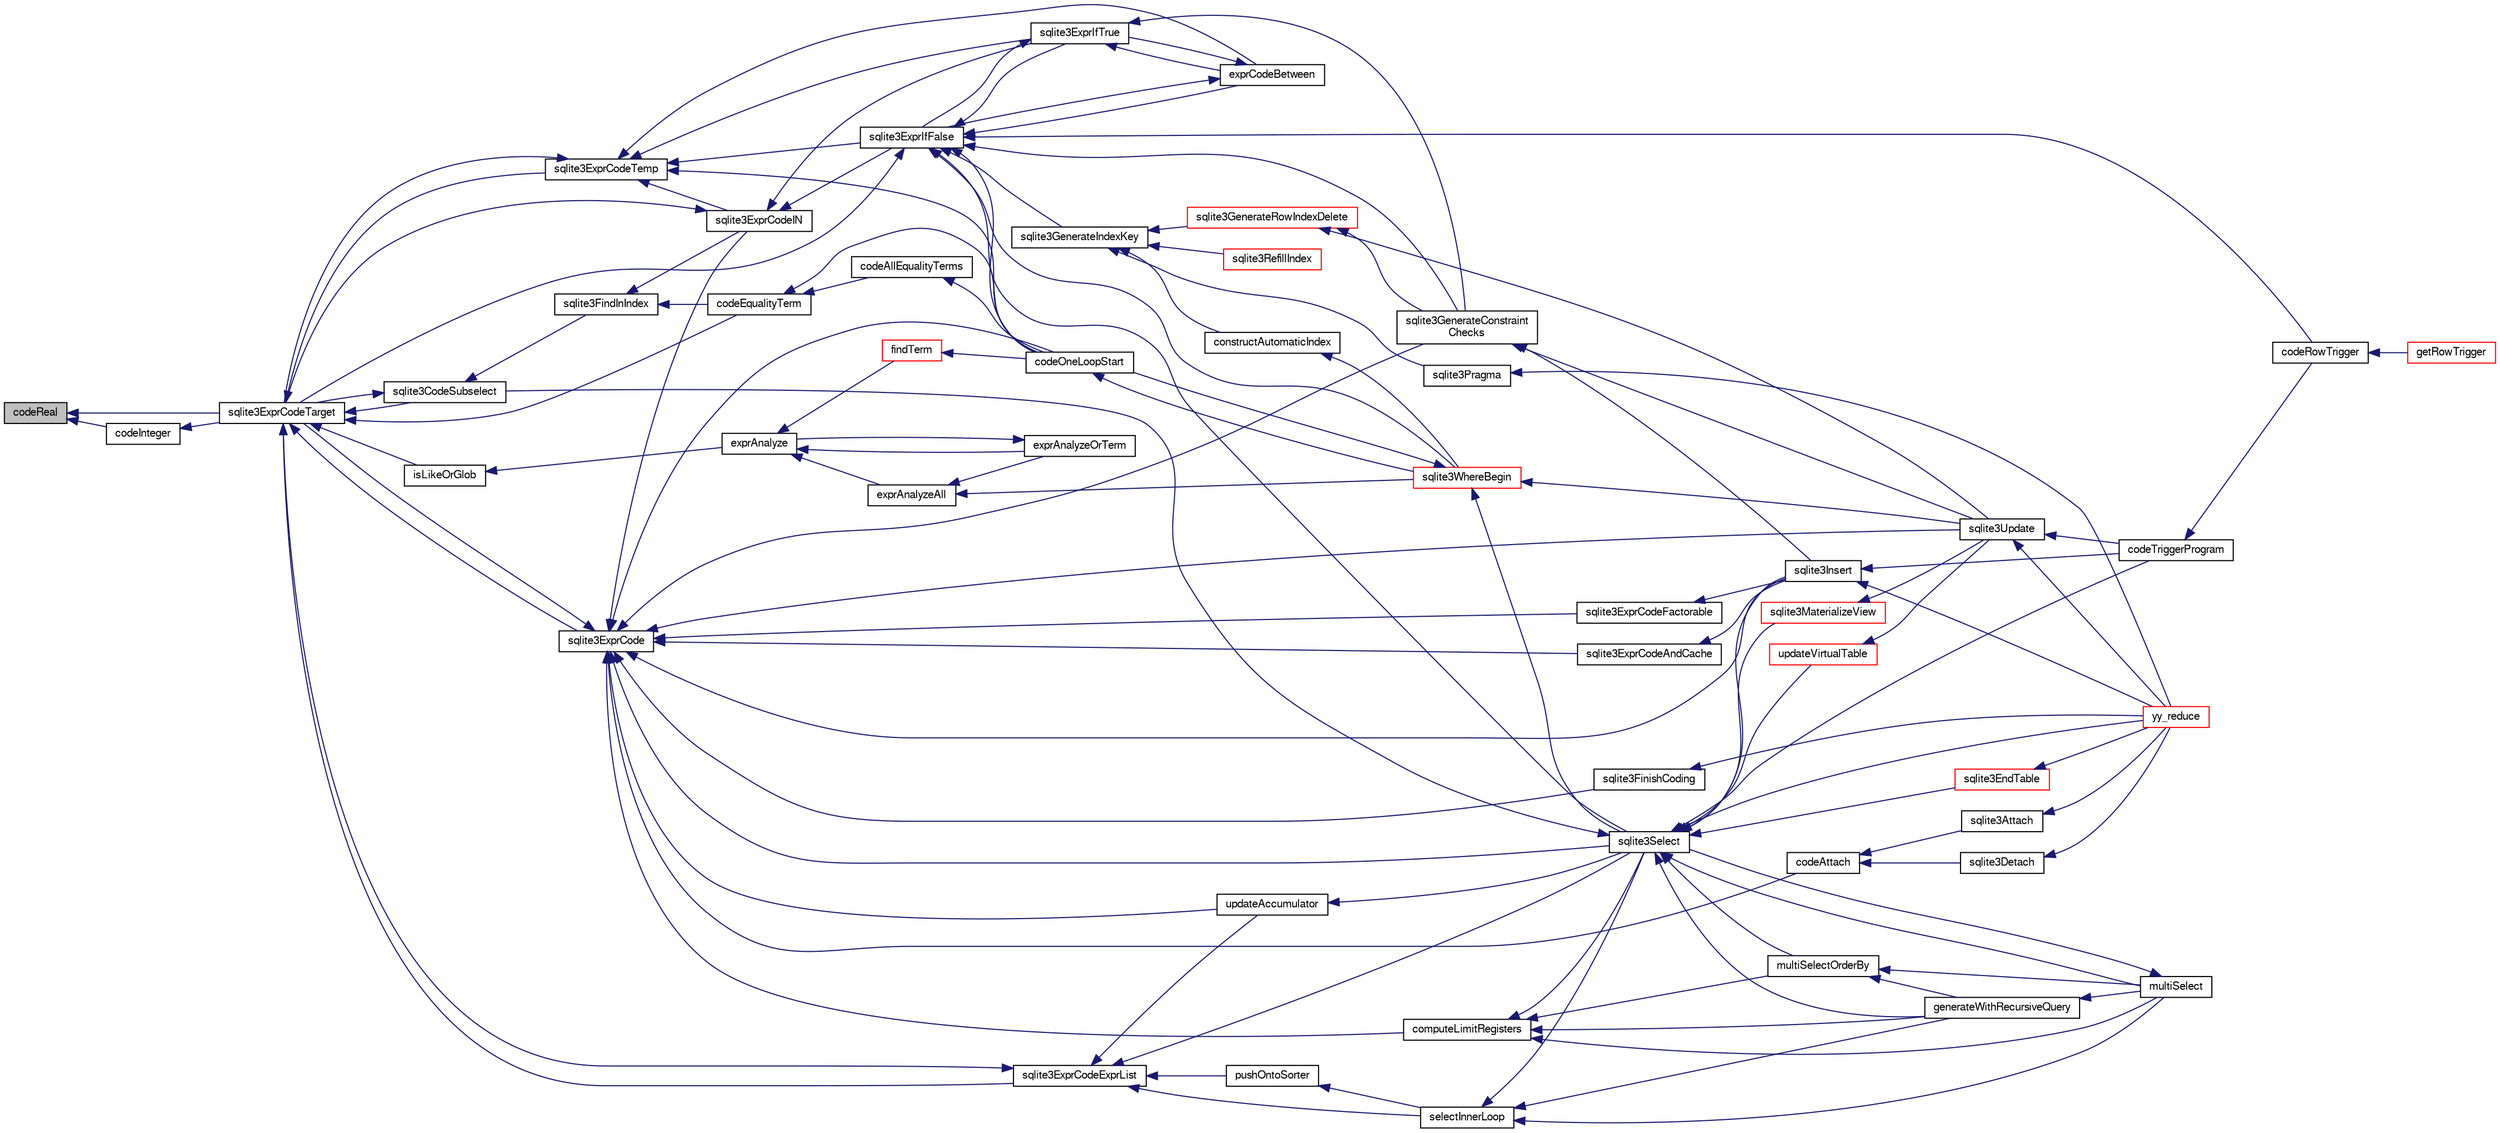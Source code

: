 digraph "codeReal"
{
  edge [fontname="FreeSans",fontsize="10",labelfontname="FreeSans",labelfontsize="10"];
  node [fontname="FreeSans",fontsize="10",shape=record];
  rankdir="LR";
  Node55694 [label="codeReal",height=0.2,width=0.4,color="black", fillcolor="grey75", style="filled", fontcolor="black"];
  Node55694 -> Node55695 [dir="back",color="midnightblue",fontsize="10",style="solid",fontname="FreeSans"];
  Node55695 [label="codeInteger",height=0.2,width=0.4,color="black", fillcolor="white", style="filled",URL="$sqlite3_8c.html#aed36006f29dec5c2f70f13c970ce6961"];
  Node55695 -> Node55696 [dir="back",color="midnightblue",fontsize="10",style="solid",fontname="FreeSans"];
  Node55696 [label="sqlite3ExprCodeTarget",height=0.2,width=0.4,color="black", fillcolor="white", style="filled",URL="$sqlite3_8c.html#a4f308397a0a3ed299ed31aaa1ae2a293"];
  Node55696 -> Node55697 [dir="back",color="midnightblue",fontsize="10",style="solid",fontname="FreeSans"];
  Node55697 [label="sqlite3CodeSubselect",height=0.2,width=0.4,color="black", fillcolor="white", style="filled",URL="$sqlite3_8c.html#aa69b46d2204a1d1b110107a1be12ee0c"];
  Node55697 -> Node55698 [dir="back",color="midnightblue",fontsize="10",style="solid",fontname="FreeSans"];
  Node55698 [label="sqlite3FindInIndex",height=0.2,width=0.4,color="black", fillcolor="white", style="filled",URL="$sqlite3_8c.html#af7d8c56ab0231f44bb5f87b3fafeffb2"];
  Node55698 -> Node55699 [dir="back",color="midnightblue",fontsize="10",style="solid",fontname="FreeSans"];
  Node55699 [label="sqlite3ExprCodeIN",height=0.2,width=0.4,color="black", fillcolor="white", style="filled",URL="$sqlite3_8c.html#ad9cf4f5b5ffb90c24a4a0900c8626193"];
  Node55699 -> Node55696 [dir="back",color="midnightblue",fontsize="10",style="solid",fontname="FreeSans"];
  Node55699 -> Node55700 [dir="back",color="midnightblue",fontsize="10",style="solid",fontname="FreeSans"];
  Node55700 [label="sqlite3ExprIfTrue",height=0.2,width=0.4,color="black", fillcolor="white", style="filled",URL="$sqlite3_8c.html#ad93a55237c23e1b743ab1f59df1a1444"];
  Node55700 -> Node55701 [dir="back",color="midnightblue",fontsize="10",style="solid",fontname="FreeSans"];
  Node55701 [label="exprCodeBetween",height=0.2,width=0.4,color="black", fillcolor="white", style="filled",URL="$sqlite3_8c.html#abd053493214542bca8f406f42145d173"];
  Node55701 -> Node55700 [dir="back",color="midnightblue",fontsize="10",style="solid",fontname="FreeSans"];
  Node55701 -> Node55702 [dir="back",color="midnightblue",fontsize="10",style="solid",fontname="FreeSans"];
  Node55702 [label="sqlite3ExprIfFalse",height=0.2,width=0.4,color="black", fillcolor="white", style="filled",URL="$sqlite3_8c.html#af97ecccb5d56e321e118414b08f65b71"];
  Node55702 -> Node55696 [dir="back",color="midnightblue",fontsize="10",style="solid",fontname="FreeSans"];
  Node55702 -> Node55701 [dir="back",color="midnightblue",fontsize="10",style="solid",fontname="FreeSans"];
  Node55702 -> Node55700 [dir="back",color="midnightblue",fontsize="10",style="solid",fontname="FreeSans"];
  Node55702 -> Node55703 [dir="back",color="midnightblue",fontsize="10",style="solid",fontname="FreeSans"];
  Node55703 [label="sqlite3GenerateIndexKey",height=0.2,width=0.4,color="black", fillcolor="white", style="filled",URL="$sqlite3_8c.html#ab85ac93d5c5e6760f45f07897be7f272"];
  Node55703 -> Node55704 [dir="back",color="midnightblue",fontsize="10",style="solid",fontname="FreeSans"];
  Node55704 [label="sqlite3RefillIndex",height=0.2,width=0.4,color="red", fillcolor="white", style="filled",URL="$sqlite3_8c.html#a17be5b679d9181b961ea9ba4a18d4f80"];
  Node55703 -> Node55715 [dir="back",color="midnightblue",fontsize="10",style="solid",fontname="FreeSans"];
  Node55715 [label="sqlite3GenerateRowIndexDelete",height=0.2,width=0.4,color="red", fillcolor="white", style="filled",URL="$sqlite3_8c.html#a09c23ae08a7c469d62705f067d7a2135"];
  Node55715 -> Node55729 [dir="back",color="midnightblue",fontsize="10",style="solid",fontname="FreeSans"];
  Node55729 [label="sqlite3GenerateConstraint\lChecks",height=0.2,width=0.4,color="black", fillcolor="white", style="filled",URL="$sqlite3_8c.html#aef639c1e6a0c0a67ca6e7690ad931bd2"];
  Node55729 -> Node55727 [dir="back",color="midnightblue",fontsize="10",style="solid",fontname="FreeSans"];
  Node55727 [label="sqlite3Insert",height=0.2,width=0.4,color="black", fillcolor="white", style="filled",URL="$sqlite3_8c.html#a5b17c9c2000bae6bdff8e6be48d7dc2b"];
  Node55727 -> Node55720 [dir="back",color="midnightblue",fontsize="10",style="solid",fontname="FreeSans"];
  Node55720 [label="codeTriggerProgram",height=0.2,width=0.4,color="black", fillcolor="white", style="filled",URL="$sqlite3_8c.html#a120801f59d9281d201d2ff4b2606836e"];
  Node55720 -> Node55721 [dir="back",color="midnightblue",fontsize="10",style="solid",fontname="FreeSans"];
  Node55721 [label="codeRowTrigger",height=0.2,width=0.4,color="black", fillcolor="white", style="filled",URL="$sqlite3_8c.html#a463cea5aaaf388b560b206570a0022fc"];
  Node55721 -> Node55722 [dir="back",color="midnightblue",fontsize="10",style="solid",fontname="FreeSans"];
  Node55722 [label="getRowTrigger",height=0.2,width=0.4,color="red", fillcolor="white", style="filled",URL="$sqlite3_8c.html#a69626ef20b540d1a2b19cf56f3f45689"];
  Node55727 -> Node55707 [dir="back",color="midnightblue",fontsize="10",style="solid",fontname="FreeSans"];
  Node55707 [label="yy_reduce",height=0.2,width=0.4,color="red", fillcolor="white", style="filled",URL="$sqlite3_8c.html#a7c419a9b25711c666a9a2449ef377f14"];
  Node55729 -> Node55725 [dir="back",color="midnightblue",fontsize="10",style="solid",fontname="FreeSans"];
  Node55725 [label="sqlite3Update",height=0.2,width=0.4,color="black", fillcolor="white", style="filled",URL="$sqlite3_8c.html#ac5aa67c46e8cc8174566fabe6809fafa"];
  Node55725 -> Node55720 [dir="back",color="midnightblue",fontsize="10",style="solid",fontname="FreeSans"];
  Node55725 -> Node55707 [dir="back",color="midnightblue",fontsize="10",style="solid",fontname="FreeSans"];
  Node55715 -> Node55725 [dir="back",color="midnightblue",fontsize="10",style="solid",fontname="FreeSans"];
  Node55703 -> Node55730 [dir="back",color="midnightblue",fontsize="10",style="solid",fontname="FreeSans"];
  Node55730 [label="sqlite3Pragma",height=0.2,width=0.4,color="black", fillcolor="white", style="filled",URL="$sqlite3_8c.html#a111391370f58f8e6a6eca51fd34d62ed"];
  Node55730 -> Node55707 [dir="back",color="midnightblue",fontsize="10",style="solid",fontname="FreeSans"];
  Node55703 -> Node55731 [dir="back",color="midnightblue",fontsize="10",style="solid",fontname="FreeSans"];
  Node55731 [label="constructAutomaticIndex",height=0.2,width=0.4,color="black", fillcolor="white", style="filled",URL="$sqlite3_8c.html#aad43d38bc718f4c8e8d0dd8f33ed526f"];
  Node55731 -> Node55732 [dir="back",color="midnightblue",fontsize="10",style="solid",fontname="FreeSans"];
  Node55732 [label="sqlite3WhereBegin",height=0.2,width=0.4,color="red", fillcolor="white", style="filled",URL="$sqlite3_8c.html#acad049f5c9a96a8118cffd5e5ce89f7c"];
  Node55732 -> Node55735 [dir="back",color="midnightblue",fontsize="10",style="solid",fontname="FreeSans"];
  Node55735 [label="sqlite3Select",height=0.2,width=0.4,color="black", fillcolor="white", style="filled",URL="$sqlite3_8c.html#a2465ee8c956209ba4b272477b7c21a45"];
  Node55735 -> Node55697 [dir="back",color="midnightblue",fontsize="10",style="solid",fontname="FreeSans"];
  Node55735 -> Node55710 [dir="back",color="midnightblue",fontsize="10",style="solid",fontname="FreeSans"];
  Node55710 [label="sqlite3EndTable",height=0.2,width=0.4,color="red", fillcolor="white", style="filled",URL="$sqlite3_8c.html#a7b5f2c66c0f0b6f819d970ca389768b0"];
  Node55710 -> Node55707 [dir="back",color="midnightblue",fontsize="10",style="solid",fontname="FreeSans"];
  Node55735 -> Node55736 [dir="back",color="midnightblue",fontsize="10",style="solid",fontname="FreeSans"];
  Node55736 [label="sqlite3MaterializeView",height=0.2,width=0.4,color="red", fillcolor="white", style="filled",URL="$sqlite3_8c.html#a4557984b0b75f998fb0c3f231c9b1def"];
  Node55736 -> Node55725 [dir="back",color="midnightblue",fontsize="10",style="solid",fontname="FreeSans"];
  Node55735 -> Node55727 [dir="back",color="midnightblue",fontsize="10",style="solid",fontname="FreeSans"];
  Node55735 -> Node55737 [dir="back",color="midnightblue",fontsize="10",style="solid",fontname="FreeSans"];
  Node55737 [label="generateWithRecursiveQuery",height=0.2,width=0.4,color="black", fillcolor="white", style="filled",URL="$sqlite3_8c.html#ade2c3663fa9c3b9676507984b9483942"];
  Node55737 -> Node55738 [dir="back",color="midnightblue",fontsize="10",style="solid",fontname="FreeSans"];
  Node55738 [label="multiSelect",height=0.2,width=0.4,color="black", fillcolor="white", style="filled",URL="$sqlite3_8c.html#a6456c61f3d9b2389738753cedfa24fa7"];
  Node55738 -> Node55735 [dir="back",color="midnightblue",fontsize="10",style="solid",fontname="FreeSans"];
  Node55735 -> Node55738 [dir="back",color="midnightblue",fontsize="10",style="solid",fontname="FreeSans"];
  Node55735 -> Node55739 [dir="back",color="midnightblue",fontsize="10",style="solid",fontname="FreeSans"];
  Node55739 [label="multiSelectOrderBy",height=0.2,width=0.4,color="black", fillcolor="white", style="filled",URL="$sqlite3_8c.html#afcdb8488c6f4dfdadaf9f04bca35b808"];
  Node55739 -> Node55737 [dir="back",color="midnightblue",fontsize="10",style="solid",fontname="FreeSans"];
  Node55739 -> Node55738 [dir="back",color="midnightblue",fontsize="10",style="solid",fontname="FreeSans"];
  Node55735 -> Node55720 [dir="back",color="midnightblue",fontsize="10",style="solid",fontname="FreeSans"];
  Node55735 -> Node55740 [dir="back",color="midnightblue",fontsize="10",style="solid",fontname="FreeSans"];
  Node55740 [label="updateVirtualTable",height=0.2,width=0.4,color="red", fillcolor="white", style="filled",URL="$sqlite3_8c.html#a740220531db9293c39a2cdd7da3f74e1"];
  Node55740 -> Node55725 [dir="back",color="midnightblue",fontsize="10",style="solid",fontname="FreeSans"];
  Node55735 -> Node55707 [dir="back",color="midnightblue",fontsize="10",style="solid",fontname="FreeSans"];
  Node55732 -> Node55725 [dir="back",color="midnightblue",fontsize="10",style="solid",fontname="FreeSans"];
  Node55732 -> Node55741 [dir="back",color="midnightblue",fontsize="10",style="solid",fontname="FreeSans"];
  Node55741 [label="codeOneLoopStart",height=0.2,width=0.4,color="black", fillcolor="white", style="filled",URL="$sqlite3_8c.html#aa868875120b151c169cc79139ed6e008"];
  Node55741 -> Node55732 [dir="back",color="midnightblue",fontsize="10",style="solid",fontname="FreeSans"];
  Node55702 -> Node55729 [dir="back",color="midnightblue",fontsize="10",style="solid",fontname="FreeSans"];
  Node55702 -> Node55735 [dir="back",color="midnightblue",fontsize="10",style="solid",fontname="FreeSans"];
  Node55702 -> Node55721 [dir="back",color="midnightblue",fontsize="10",style="solid",fontname="FreeSans"];
  Node55702 -> Node55741 [dir="back",color="midnightblue",fontsize="10",style="solid",fontname="FreeSans"];
  Node55702 -> Node55732 [dir="back",color="midnightblue",fontsize="10",style="solid",fontname="FreeSans"];
  Node55700 -> Node55702 [dir="back",color="midnightblue",fontsize="10",style="solid",fontname="FreeSans"];
  Node55700 -> Node55729 [dir="back",color="midnightblue",fontsize="10",style="solid",fontname="FreeSans"];
  Node55699 -> Node55702 [dir="back",color="midnightblue",fontsize="10",style="solid",fontname="FreeSans"];
  Node55698 -> Node55742 [dir="back",color="midnightblue",fontsize="10",style="solid",fontname="FreeSans"];
  Node55742 [label="codeEqualityTerm",height=0.2,width=0.4,color="black", fillcolor="white", style="filled",URL="$sqlite3_8c.html#ad88a57073f031452c9843e97f15acc47"];
  Node55742 -> Node55743 [dir="back",color="midnightblue",fontsize="10",style="solid",fontname="FreeSans"];
  Node55743 [label="codeAllEqualityTerms",height=0.2,width=0.4,color="black", fillcolor="white", style="filled",URL="$sqlite3_8c.html#a3095598b812500a4efe41bf17cd49381"];
  Node55743 -> Node55741 [dir="back",color="midnightblue",fontsize="10",style="solid",fontname="FreeSans"];
  Node55742 -> Node55741 [dir="back",color="midnightblue",fontsize="10",style="solid",fontname="FreeSans"];
  Node55697 -> Node55696 [dir="back",color="midnightblue",fontsize="10",style="solid",fontname="FreeSans"];
  Node55696 -> Node55744 [dir="back",color="midnightblue",fontsize="10",style="solid",fontname="FreeSans"];
  Node55744 [label="sqlite3ExprCodeTemp",height=0.2,width=0.4,color="black", fillcolor="white", style="filled",URL="$sqlite3_8c.html#a3bc5c1ccb3c5851847e2aeb4a84ae1fc"];
  Node55744 -> Node55699 [dir="back",color="midnightblue",fontsize="10",style="solid",fontname="FreeSans"];
  Node55744 -> Node55696 [dir="back",color="midnightblue",fontsize="10",style="solid",fontname="FreeSans"];
  Node55744 -> Node55701 [dir="back",color="midnightblue",fontsize="10",style="solid",fontname="FreeSans"];
  Node55744 -> Node55700 [dir="back",color="midnightblue",fontsize="10",style="solid",fontname="FreeSans"];
  Node55744 -> Node55702 [dir="back",color="midnightblue",fontsize="10",style="solid",fontname="FreeSans"];
  Node55744 -> Node55741 [dir="back",color="midnightblue",fontsize="10",style="solid",fontname="FreeSans"];
  Node55696 -> Node55745 [dir="back",color="midnightblue",fontsize="10",style="solid",fontname="FreeSans"];
  Node55745 [label="sqlite3ExprCode",height=0.2,width=0.4,color="black", fillcolor="white", style="filled",URL="$sqlite3_8c.html#a75f270fb0b111b86924cca4ea507b417"];
  Node55745 -> Node55699 [dir="back",color="midnightblue",fontsize="10",style="solid",fontname="FreeSans"];
  Node55745 -> Node55696 [dir="back",color="midnightblue",fontsize="10",style="solid",fontname="FreeSans"];
  Node55745 -> Node55746 [dir="back",color="midnightblue",fontsize="10",style="solid",fontname="FreeSans"];
  Node55746 [label="sqlite3ExprCodeFactorable",height=0.2,width=0.4,color="black", fillcolor="white", style="filled",URL="$sqlite3_8c.html#a843f7fd58eec5a683c1fd8435fcd1e84"];
  Node55746 -> Node55727 [dir="back",color="midnightblue",fontsize="10",style="solid",fontname="FreeSans"];
  Node55745 -> Node55747 [dir="back",color="midnightblue",fontsize="10",style="solid",fontname="FreeSans"];
  Node55747 [label="sqlite3ExprCodeAndCache",height=0.2,width=0.4,color="black", fillcolor="white", style="filled",URL="$sqlite3_8c.html#ae3e46527d9b7fc9cb9236d21a5e6b1d8"];
  Node55747 -> Node55727 [dir="back",color="midnightblue",fontsize="10",style="solid",fontname="FreeSans"];
  Node55745 -> Node55748 [dir="back",color="midnightblue",fontsize="10",style="solid",fontname="FreeSans"];
  Node55748 [label="codeAttach",height=0.2,width=0.4,color="black", fillcolor="white", style="filled",URL="$sqlite3_8c.html#ade4e9e30d828a19c191fdcb098676d5b"];
  Node55748 -> Node55749 [dir="back",color="midnightblue",fontsize="10",style="solid",fontname="FreeSans"];
  Node55749 [label="sqlite3Detach",height=0.2,width=0.4,color="black", fillcolor="white", style="filled",URL="$sqlite3_8c.html#ab1a5a0b01c7560aef5e0b8603a68747d"];
  Node55749 -> Node55707 [dir="back",color="midnightblue",fontsize="10",style="solid",fontname="FreeSans"];
  Node55748 -> Node55750 [dir="back",color="midnightblue",fontsize="10",style="solid",fontname="FreeSans"];
  Node55750 [label="sqlite3Attach",height=0.2,width=0.4,color="black", fillcolor="white", style="filled",URL="$sqlite3_8c.html#ae0907fe0b43cc1b4c7e6a16213e8546f"];
  Node55750 -> Node55707 [dir="back",color="midnightblue",fontsize="10",style="solid",fontname="FreeSans"];
  Node55745 -> Node55751 [dir="back",color="midnightblue",fontsize="10",style="solid",fontname="FreeSans"];
  Node55751 [label="sqlite3FinishCoding",height=0.2,width=0.4,color="black", fillcolor="white", style="filled",URL="$sqlite3_8c.html#a651bc5b446c276c092705856d995b278"];
  Node55751 -> Node55707 [dir="back",color="midnightblue",fontsize="10",style="solid",fontname="FreeSans"];
  Node55745 -> Node55727 [dir="back",color="midnightblue",fontsize="10",style="solid",fontname="FreeSans"];
  Node55745 -> Node55729 [dir="back",color="midnightblue",fontsize="10",style="solid",fontname="FreeSans"];
  Node55745 -> Node55752 [dir="back",color="midnightblue",fontsize="10",style="solid",fontname="FreeSans"];
  Node55752 [label="computeLimitRegisters",height=0.2,width=0.4,color="black", fillcolor="white", style="filled",URL="$sqlite3_8c.html#ae9d37055e4905929b6f6cda5461e2f37"];
  Node55752 -> Node55737 [dir="back",color="midnightblue",fontsize="10",style="solid",fontname="FreeSans"];
  Node55752 -> Node55738 [dir="back",color="midnightblue",fontsize="10",style="solid",fontname="FreeSans"];
  Node55752 -> Node55739 [dir="back",color="midnightblue",fontsize="10",style="solid",fontname="FreeSans"];
  Node55752 -> Node55735 [dir="back",color="midnightblue",fontsize="10",style="solid",fontname="FreeSans"];
  Node55745 -> Node55753 [dir="back",color="midnightblue",fontsize="10",style="solid",fontname="FreeSans"];
  Node55753 [label="updateAccumulator",height=0.2,width=0.4,color="black", fillcolor="white", style="filled",URL="$sqlite3_8c.html#a1681660dd3ecd50c8727d6e56a537bd9"];
  Node55753 -> Node55735 [dir="back",color="midnightblue",fontsize="10",style="solid",fontname="FreeSans"];
  Node55745 -> Node55735 [dir="back",color="midnightblue",fontsize="10",style="solid",fontname="FreeSans"];
  Node55745 -> Node55725 [dir="back",color="midnightblue",fontsize="10",style="solid",fontname="FreeSans"];
  Node55745 -> Node55741 [dir="back",color="midnightblue",fontsize="10",style="solid",fontname="FreeSans"];
  Node55696 -> Node55754 [dir="back",color="midnightblue",fontsize="10",style="solid",fontname="FreeSans"];
  Node55754 [label="sqlite3ExprCodeExprList",height=0.2,width=0.4,color="black", fillcolor="white", style="filled",URL="$sqlite3_8c.html#a05b2b3dc3de7565de24eb3a2ff4e9566"];
  Node55754 -> Node55696 [dir="back",color="midnightblue",fontsize="10",style="solid",fontname="FreeSans"];
  Node55754 -> Node55755 [dir="back",color="midnightblue",fontsize="10",style="solid",fontname="FreeSans"];
  Node55755 [label="pushOntoSorter",height=0.2,width=0.4,color="black", fillcolor="white", style="filled",URL="$sqlite3_8c.html#a4555397beb584a386e7739cf022a6651"];
  Node55755 -> Node55756 [dir="back",color="midnightblue",fontsize="10",style="solid",fontname="FreeSans"];
  Node55756 [label="selectInnerLoop",height=0.2,width=0.4,color="black", fillcolor="white", style="filled",URL="$sqlite3_8c.html#ababe0933661ebe67eb0e6074bb1fd411"];
  Node55756 -> Node55737 [dir="back",color="midnightblue",fontsize="10",style="solid",fontname="FreeSans"];
  Node55756 -> Node55738 [dir="back",color="midnightblue",fontsize="10",style="solid",fontname="FreeSans"];
  Node55756 -> Node55735 [dir="back",color="midnightblue",fontsize="10",style="solid",fontname="FreeSans"];
  Node55754 -> Node55756 [dir="back",color="midnightblue",fontsize="10",style="solid",fontname="FreeSans"];
  Node55754 -> Node55753 [dir="back",color="midnightblue",fontsize="10",style="solid",fontname="FreeSans"];
  Node55754 -> Node55735 [dir="back",color="midnightblue",fontsize="10",style="solid",fontname="FreeSans"];
  Node55696 -> Node55757 [dir="back",color="midnightblue",fontsize="10",style="solid",fontname="FreeSans"];
  Node55757 [label="isLikeOrGlob",height=0.2,width=0.4,color="black", fillcolor="white", style="filled",URL="$sqlite3_8c.html#a6c38e495198bf8976f68d1a6ebd74a50"];
  Node55757 -> Node55758 [dir="back",color="midnightblue",fontsize="10",style="solid",fontname="FreeSans"];
  Node55758 [label="exprAnalyze",height=0.2,width=0.4,color="black", fillcolor="white", style="filled",URL="$sqlite3_8c.html#acb10e48c9a4184a4edd9bfd5b14ad0b7"];
  Node55758 -> Node55759 [dir="back",color="midnightblue",fontsize="10",style="solid",fontname="FreeSans"];
  Node55759 [label="findTerm",height=0.2,width=0.4,color="red", fillcolor="white", style="filled",URL="$sqlite3_8c.html#af26eb1eed85001fcf29fa189b631ac4b"];
  Node55759 -> Node55741 [dir="back",color="midnightblue",fontsize="10",style="solid",fontname="FreeSans"];
  Node55758 -> Node55764 [dir="back",color="midnightblue",fontsize="10",style="solid",fontname="FreeSans"];
  Node55764 [label="exprAnalyzeAll",height=0.2,width=0.4,color="black", fillcolor="white", style="filled",URL="$sqlite3_8c.html#a2e7a957af98e240fa68e34d6ff639437"];
  Node55764 -> Node55765 [dir="back",color="midnightblue",fontsize="10",style="solid",fontname="FreeSans"];
  Node55765 [label="exprAnalyzeOrTerm",height=0.2,width=0.4,color="black", fillcolor="white", style="filled",URL="$sqlite3_8c.html#ab95cabd8b51cb2291b5bef0c4a3776d2"];
  Node55765 -> Node55758 [dir="back",color="midnightblue",fontsize="10",style="solid",fontname="FreeSans"];
  Node55764 -> Node55732 [dir="back",color="midnightblue",fontsize="10",style="solid",fontname="FreeSans"];
  Node55758 -> Node55765 [dir="back",color="midnightblue",fontsize="10",style="solid",fontname="FreeSans"];
  Node55696 -> Node55742 [dir="back",color="midnightblue",fontsize="10",style="solid",fontname="FreeSans"];
  Node55694 -> Node55696 [dir="back",color="midnightblue",fontsize="10",style="solid",fontname="FreeSans"];
}
